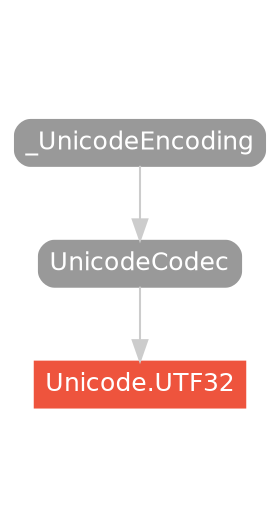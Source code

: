 strict digraph "Unicode.UTF32 - Type Hierarchy - SwiftDoc.org" {
    pad="0.1,0.8"
    node [shape=box, style="filled,rounded", color="#999999", fillcolor="#999999", fontcolor=white, fontname=Helvetica, fontnames="Helvetica,sansserif", fontsize=12, margin="0.07,0.05", height="0.3"]
    edge [color="#cccccc"]
    "Unicode.UTF32" [URL="/type/Unicode.UTF32/", style="filled", fillcolor="#ee543d", color="#ee543d"]
    "UnicodeCodec" [URL="/protocol/UnicodeCodec/hierarchy/"]    "UnicodeCodec" -> "Unicode.UTF32"
    "_UnicodeEncoding" -> "UnicodeCodec"
    subgraph Types {
        rank = max; "Unicode.UTF32";
    }
}
